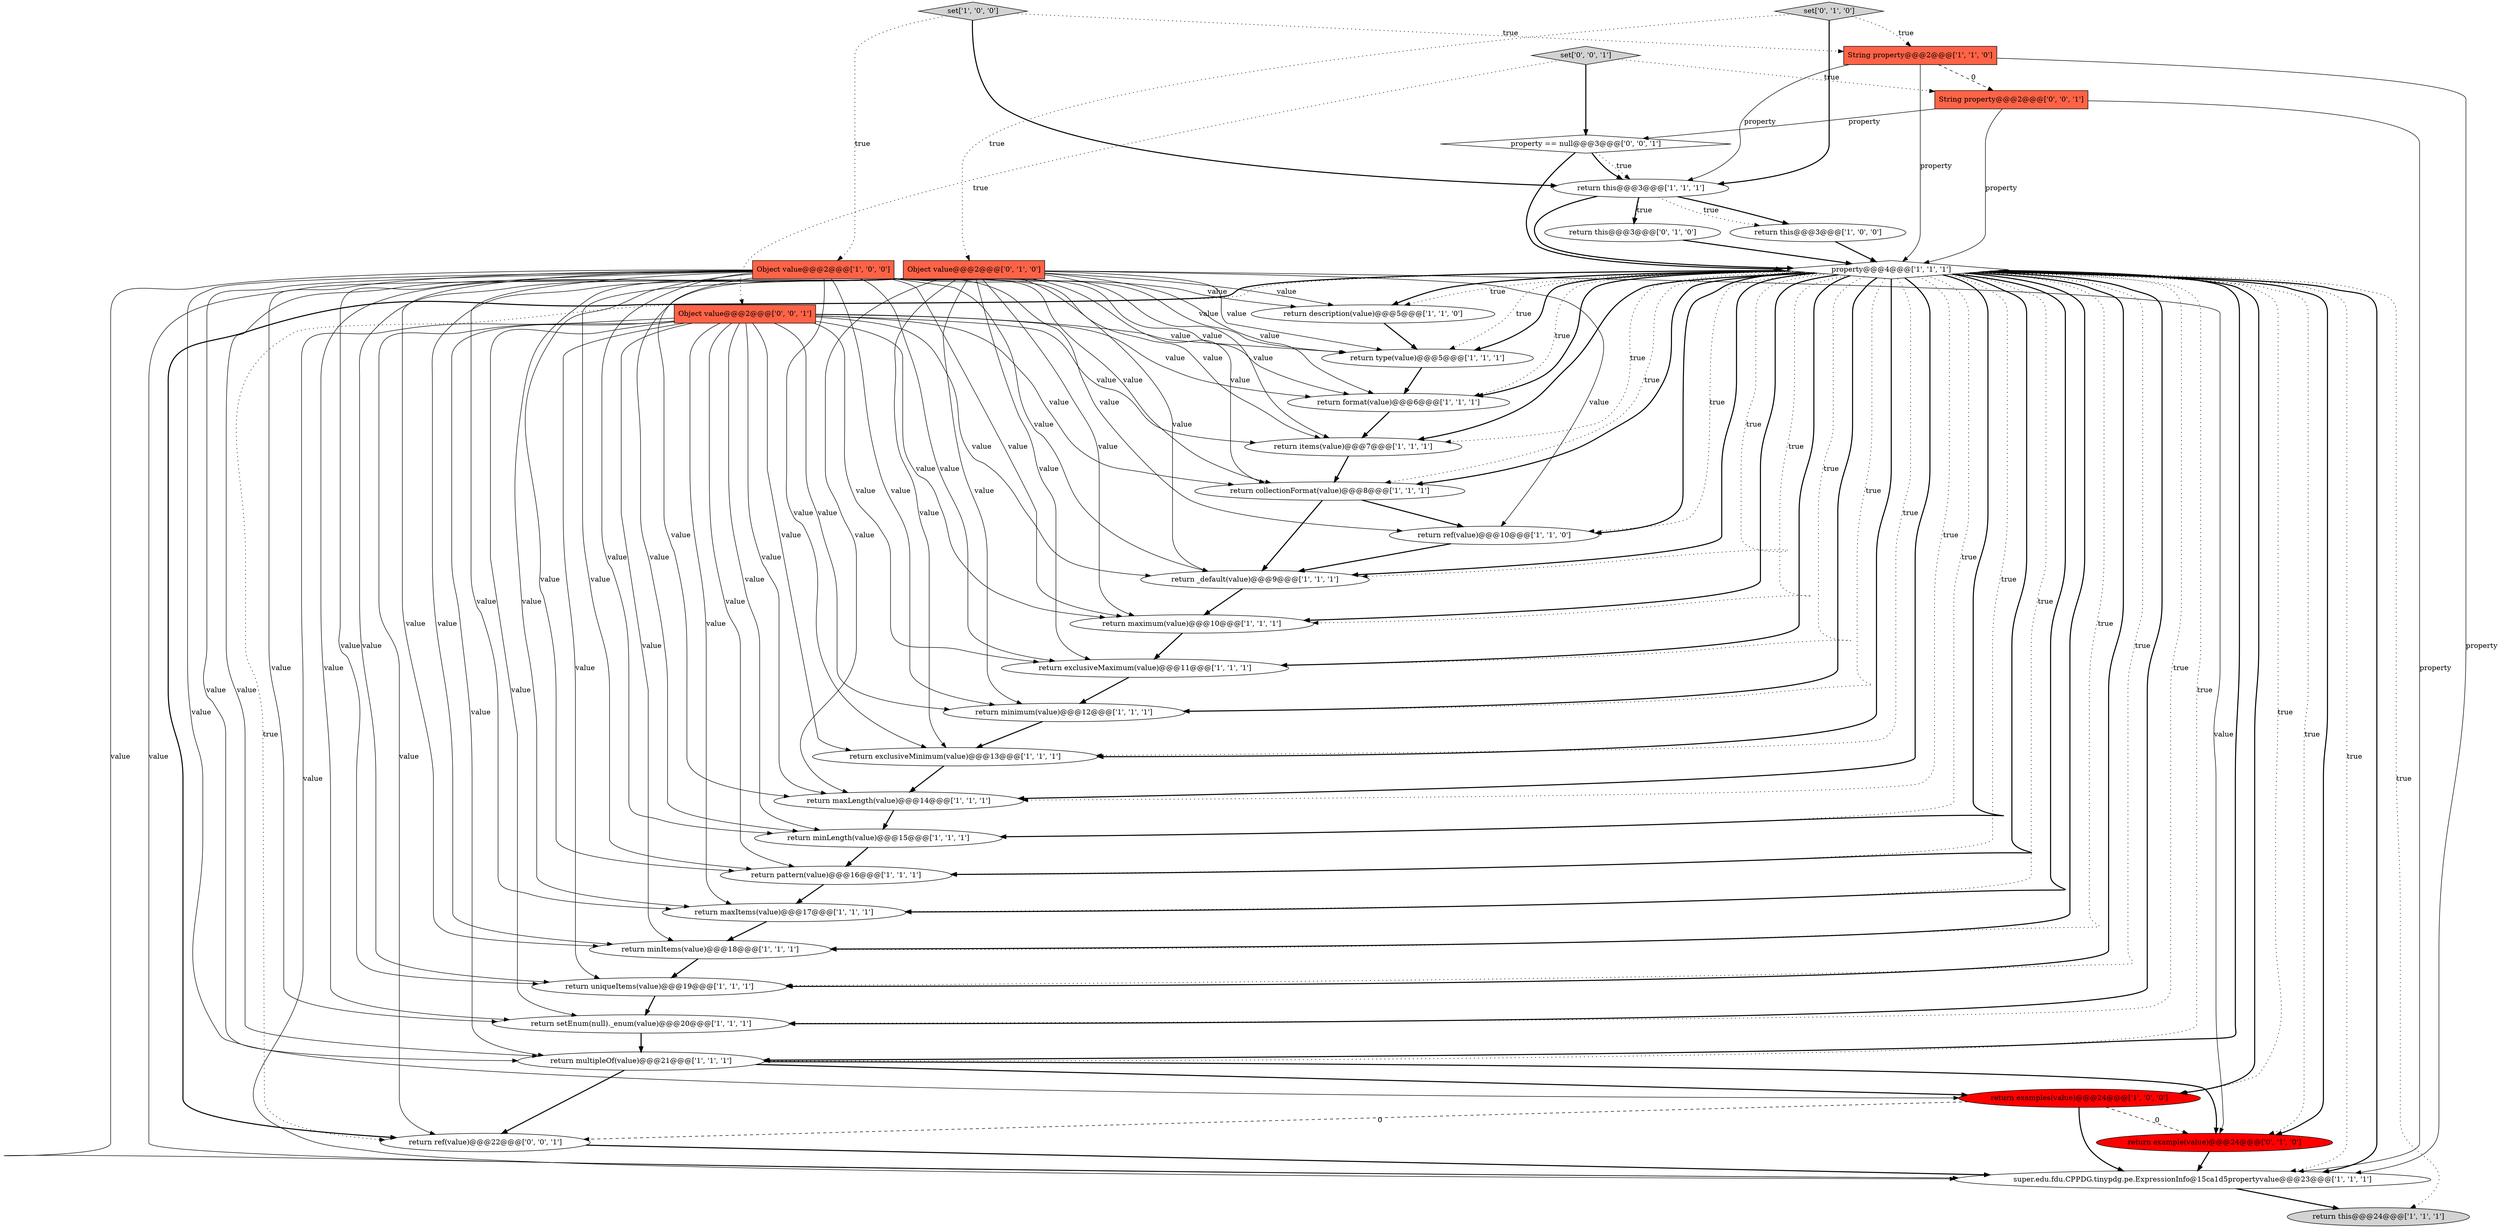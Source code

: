 digraph {
3 [style = filled, label = "return collectionFormat(value)@@@8@@@['1', '1', '1']", fillcolor = white, shape = ellipse image = "AAA0AAABBB1BBB"];
9 [style = filled, label = "return maxLength(value)@@@14@@@['1', '1', '1']", fillcolor = white, shape = ellipse image = "AAA0AAABBB1BBB"];
11 [style = filled, label = "return _default(value)@@@9@@@['1', '1', '1']", fillcolor = white, shape = ellipse image = "AAA0AAABBB1BBB"];
14 [style = filled, label = "return multipleOf(value)@@@21@@@['1', '1', '1']", fillcolor = white, shape = ellipse image = "AAA0AAABBB1BBB"];
12 [style = filled, label = "set['1', '0', '0']", fillcolor = lightgray, shape = diamond image = "AAA0AAABBB1BBB"];
17 [style = filled, label = "return this@@@24@@@['1', '1', '1']", fillcolor = lightgray, shape = ellipse image = "AAA0AAABBB1BBB"];
4 [style = filled, label = "Object value@@@2@@@['1', '0', '0']", fillcolor = tomato, shape = box image = "AAA0AAABBB1BBB"];
8 [style = filled, label = "return ref(value)@@@10@@@['1', '1', '0']", fillcolor = white, shape = ellipse image = "AAA0AAABBB1BBB"];
22 [style = filled, label = "String property@@@2@@@['1', '1', '0']", fillcolor = tomato, shape = box image = "AAA0AAABBB1BBB"];
2 [style = filled, label = "super.edu.fdu.CPPDG.tinypdg.pe.ExpressionInfo@15ca1d5propertyvalue@@@23@@@['1', '1', '1']", fillcolor = white, shape = ellipse image = "AAA0AAABBB1BBB"];
18 [style = filled, label = "return exclusiveMinimum(value)@@@13@@@['1', '1', '1']", fillcolor = white, shape = ellipse image = "AAA0AAABBB1BBB"];
35 [style = filled, label = "String property@@@2@@@['0', '0', '1']", fillcolor = tomato, shape = box image = "AAA0AAABBB3BBB"];
33 [style = filled, label = "property == null@@@3@@@['0', '0', '1']", fillcolor = white, shape = diamond image = "AAA0AAABBB3BBB"];
6 [style = filled, label = "return exclusiveMaximum(value)@@@11@@@['1', '1', '1']", fillcolor = white, shape = ellipse image = "AAA0AAABBB1BBB"];
19 [style = filled, label = "return minItems(value)@@@18@@@['1', '1', '1']", fillcolor = white, shape = ellipse image = "AAA0AAABBB1BBB"];
25 [style = filled, label = "return minimum(value)@@@12@@@['1', '1', '1']", fillcolor = white, shape = ellipse image = "AAA0AAABBB1BBB"];
10 [style = filled, label = "return examples(value)@@@24@@@['1', '0', '0']", fillcolor = red, shape = ellipse image = "AAA1AAABBB1BBB"];
27 [style = filled, label = "return pattern(value)@@@16@@@['1', '1', '1']", fillcolor = white, shape = ellipse image = "AAA0AAABBB1BBB"];
26 [style = filled, label = "return format(value)@@@6@@@['1', '1', '1']", fillcolor = white, shape = ellipse image = "AAA0AAABBB1BBB"];
31 [style = filled, label = "set['0', '1', '0']", fillcolor = lightgray, shape = diamond image = "AAA0AAABBB2BBB"];
20 [style = filled, label = "return setEnum(null)._enum(value)@@@20@@@['1', '1', '1']", fillcolor = white, shape = ellipse image = "AAA0AAABBB1BBB"];
32 [style = filled, label = "Object value@@@2@@@['0', '0', '1']", fillcolor = tomato, shape = box image = "AAA0AAABBB3BBB"];
13 [style = filled, label = "return maximum(value)@@@10@@@['1', '1', '1']", fillcolor = white, shape = ellipse image = "AAA0AAABBB1BBB"];
24 [style = filled, label = "return minLength(value)@@@15@@@['1', '1', '1']", fillcolor = white, shape = ellipse image = "AAA0AAABBB1BBB"];
30 [style = filled, label = "return example(value)@@@24@@@['0', '1', '0']", fillcolor = red, shape = ellipse image = "AAA1AAABBB2BBB"];
15 [style = filled, label = "property@@@4@@@['1', '1', '1']", fillcolor = white, shape = diamond image = "AAA0AAABBB1BBB"];
29 [style = filled, label = "return this@@@3@@@['0', '1', '0']", fillcolor = white, shape = ellipse image = "AAA0AAABBB2BBB"];
34 [style = filled, label = "set['0', '0', '1']", fillcolor = lightgray, shape = diamond image = "AAA0AAABBB3BBB"];
1 [style = filled, label = "return uniqueItems(value)@@@19@@@['1', '1', '1']", fillcolor = white, shape = ellipse image = "AAA0AAABBB1BBB"];
28 [style = filled, label = "Object value@@@2@@@['0', '1', '0']", fillcolor = tomato, shape = box image = "AAA0AAABBB2BBB"];
5 [style = filled, label = "return items(value)@@@7@@@['1', '1', '1']", fillcolor = white, shape = ellipse image = "AAA0AAABBB1BBB"];
36 [style = filled, label = "return ref(value)@@@22@@@['0', '0', '1']", fillcolor = white, shape = ellipse image = "AAA0AAABBB3BBB"];
0 [style = filled, label = "return this@@@3@@@['1', '0', '0']", fillcolor = white, shape = ellipse image = "AAA0AAABBB1BBB"];
16 [style = filled, label = "return maxItems(value)@@@17@@@['1', '1', '1']", fillcolor = white, shape = ellipse image = "AAA0AAABBB1BBB"];
7 [style = filled, label = "return description(value)@@@5@@@['1', '1', '0']", fillcolor = white, shape = ellipse image = "AAA0AAABBB1BBB"];
23 [style = filled, label = "return type(value)@@@5@@@['1', '1', '1']", fillcolor = white, shape = ellipse image = "AAA0AAABBB1BBB"];
21 [style = filled, label = "return this@@@3@@@['1', '1', '1']", fillcolor = white, shape = ellipse image = "AAA0AAABBB1BBB"];
5->3 [style = bold, label=""];
32->20 [style = solid, label="value"];
29->15 [style = bold, label=""];
15->10 [style = bold, label=""];
10->36 [style = dashed, label="0"];
4->8 [style = solid, label="value"];
15->25 [style = bold, label=""];
21->15 [style = bold, label=""];
1->20 [style = bold, label=""];
15->20 [style = dotted, label="true"];
31->21 [style = bold, label=""];
15->7 [style = dotted, label="true"];
0->15 [style = bold, label=""];
32->3 [style = solid, label="value"];
15->9 [style = dotted, label="true"];
15->30 [style = dotted, label="true"];
19->1 [style = bold, label=""];
4->24 [style = solid, label="value"];
15->8 [style = dotted, label="true"];
15->11 [style = bold, label=""];
31->28 [style = dotted, label="true"];
4->27 [style = solid, label="value"];
15->20 [style = bold, label=""];
36->2 [style = bold, label=""];
32->19 [style = solid, label="value"];
28->7 [style = solid, label="value"];
11->13 [style = bold, label=""];
32->6 [style = solid, label="value"];
4->7 [style = solid, label="value"];
28->18 [style = solid, label="value"];
4->2 [style = solid, label="value"];
4->11 [style = solid, label="value"];
32->18 [style = solid, label="value"];
8->11 [style = bold, label=""];
28->26 [style = solid, label="value"];
24->27 [style = bold, label=""];
9->24 [style = bold, label=""];
35->15 [style = solid, label="property"];
15->26 [style = dotted, label="true"];
28->20 [style = solid, label="value"];
31->22 [style = dotted, label="true"];
15->13 [style = bold, label=""];
4->20 [style = solid, label="value"];
14->30 [style = bold, label=""];
21->0 [style = bold, label=""];
32->25 [style = solid, label="value"];
33->15 [style = bold, label=""];
12->21 [style = bold, label=""];
15->24 [style = dotted, label="true"];
21->0 [style = dotted, label="true"];
15->2 [style = dotted, label="true"];
21->29 [style = dotted, label="true"];
15->18 [style = dotted, label="true"];
34->33 [style = bold, label=""];
3->11 [style = bold, label=""];
14->10 [style = bold, label=""];
15->10 [style = dotted, label="true"];
20->14 [style = bold, label=""];
28->6 [style = solid, label="value"];
27->16 [style = bold, label=""];
15->16 [style = dotted, label="true"];
15->14 [style = dotted, label="true"];
16->19 [style = bold, label=""];
22->21 [style = solid, label="property"];
32->16 [style = solid, label="value"];
15->27 [style = dotted, label="true"];
28->1 [style = solid, label="value"];
15->13 [style = dotted, label="true"];
15->17 [style = dotted, label="true"];
15->3 [style = dotted, label="true"];
12->22 [style = dotted, label="true"];
21->29 [style = bold, label=""];
35->2 [style = solid, label="property"];
15->9 [style = bold, label=""];
7->23 [style = bold, label=""];
32->23 [style = solid, label="value"];
18->9 [style = bold, label=""];
4->23 [style = solid, label="value"];
22->15 [style = solid, label="property"];
10->2 [style = bold, label=""];
28->14 [style = solid, label="value"];
12->4 [style = dotted, label="true"];
4->16 [style = solid, label="value"];
32->2 [style = solid, label="value"];
15->36 [style = bold, label=""];
14->36 [style = bold, label=""];
2->17 [style = bold, label=""];
15->5 [style = dotted, label="true"];
28->11 [style = solid, label="value"];
15->14 [style = bold, label=""];
35->33 [style = solid, label="property"];
25->18 [style = bold, label=""];
28->5 [style = solid, label="value"];
15->19 [style = bold, label=""];
15->3 [style = bold, label=""];
4->18 [style = solid, label="value"];
32->26 [style = solid, label="value"];
4->25 [style = solid, label="value"];
4->14 [style = solid, label="value"];
28->30 [style = solid, label="value"];
28->8 [style = solid, label="value"];
10->30 [style = dashed, label="0"];
33->21 [style = dotted, label="true"];
34->35 [style = dotted, label="true"];
3->8 [style = bold, label=""];
28->9 [style = solid, label="value"];
28->2 [style = solid, label="value"];
32->5 [style = solid, label="value"];
15->11 [style = dotted, label="true"];
4->9 [style = solid, label="value"];
32->11 [style = solid, label="value"];
28->19 [style = solid, label="value"];
15->23 [style = dotted, label="true"];
13->6 [style = bold, label=""];
15->25 [style = dotted, label="true"];
4->1 [style = solid, label="value"];
4->3 [style = solid, label="value"];
15->8 [style = bold, label=""];
22->35 [style = dashed, label="0"];
28->23 [style = solid, label="value"];
15->1 [style = bold, label=""];
34->32 [style = dotted, label="true"];
15->23 [style = bold, label=""];
15->2 [style = bold, label=""];
32->13 [style = solid, label="value"];
4->19 [style = solid, label="value"];
15->7 [style = bold, label=""];
32->14 [style = solid, label="value"];
26->5 [style = bold, label=""];
28->3 [style = solid, label="value"];
22->2 [style = solid, label="property"];
4->6 [style = solid, label="value"];
4->5 [style = solid, label="value"];
15->36 [style = dotted, label="true"];
23->26 [style = bold, label=""];
4->10 [style = solid, label="value"];
28->24 [style = solid, label="value"];
15->6 [style = bold, label=""];
15->30 [style = bold, label=""];
15->16 [style = bold, label=""];
28->27 [style = solid, label="value"];
15->18 [style = bold, label=""];
15->5 [style = bold, label=""];
15->26 [style = bold, label=""];
28->25 [style = solid, label="value"];
32->9 [style = solid, label="value"];
32->1 [style = solid, label="value"];
15->19 [style = dotted, label="true"];
15->1 [style = dotted, label="true"];
15->6 [style = dotted, label="true"];
28->13 [style = solid, label="value"];
4->26 [style = solid, label="value"];
15->24 [style = bold, label=""];
32->36 [style = solid, label="value"];
32->24 [style = solid, label="value"];
30->2 [style = bold, label=""];
4->13 [style = solid, label="value"];
33->21 [style = bold, label=""];
32->27 [style = solid, label="value"];
15->27 [style = bold, label=""];
28->16 [style = solid, label="value"];
6->25 [style = bold, label=""];
}

